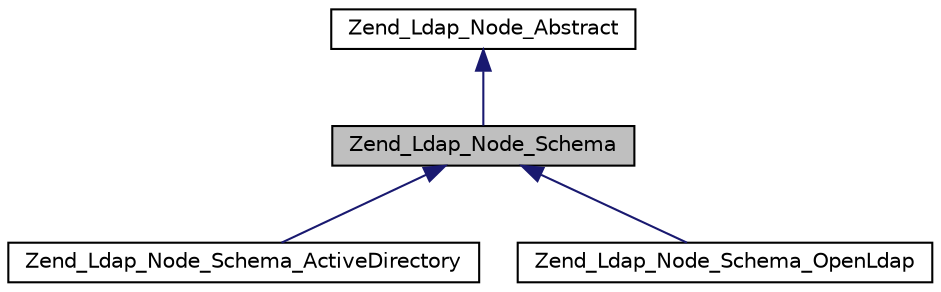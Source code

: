 digraph G
{
  edge [fontname="Helvetica",fontsize="10",labelfontname="Helvetica",labelfontsize="10"];
  node [fontname="Helvetica",fontsize="10",shape=record];
  Node1 [label="Zend_Ldap_Node_Schema",height=0.2,width=0.4,color="black", fillcolor="grey75", style="filled" fontcolor="black"];
  Node2 -> Node1 [dir="back",color="midnightblue",fontsize="10",style="solid",fontname="Helvetica"];
  Node2 [label="Zend_Ldap_Node_Abstract",height=0.2,width=0.4,color="black", fillcolor="white", style="filled",URL="$class_zend___ldap___node___abstract.html"];
  Node1 -> Node3 [dir="back",color="midnightblue",fontsize="10",style="solid",fontname="Helvetica"];
  Node3 [label="Zend_Ldap_Node_Schema_ActiveDirectory",height=0.2,width=0.4,color="black", fillcolor="white", style="filled",URL="$class_zend___ldap___node___schema___active_directory.html"];
  Node1 -> Node4 [dir="back",color="midnightblue",fontsize="10",style="solid",fontname="Helvetica"];
  Node4 [label="Zend_Ldap_Node_Schema_OpenLdap",height=0.2,width=0.4,color="black", fillcolor="white", style="filled",URL="$class_zend___ldap___node___schema___open_ldap.html"];
}
